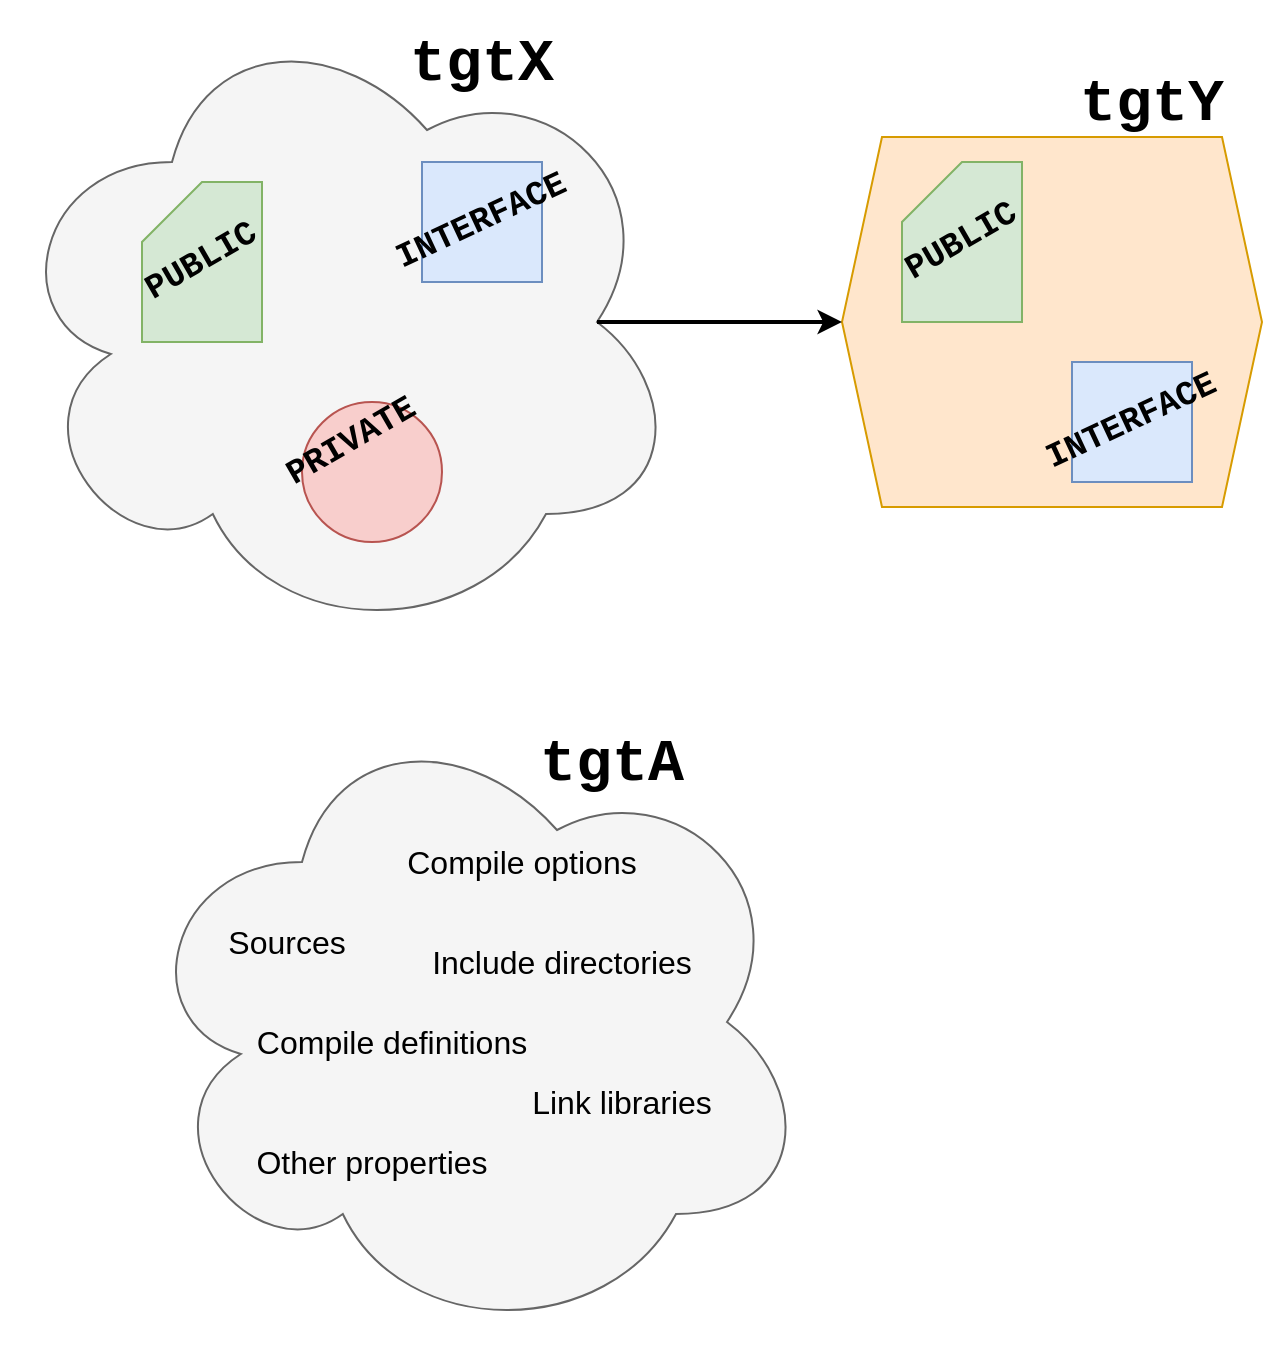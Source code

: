 <mxfile version="14.2.9" type="github">
  <diagram id="LKmkpp46hTWkXhTjWyJ0" name="Page-1">
    <mxGraphModel dx="1008" dy="858" grid="1" gridSize="10" guides="1" tooltips="1" connect="1" arrows="1" fold="1" page="1" pageScale="1" pageWidth="850" pageHeight="1100" math="0" shadow="0">
      <root>
        <mxCell id="0" />
        <mxCell id="1" parent="0" />
        <mxCell id="mG-zUL76Q8l5EKn-mLCW-15" value="" style="ellipse;shape=cloud;whiteSpace=wrap;html=1;fillColor=#f5f5f5;strokeColor=#666666;fontColor=#333333;" vertex="1" parent="1">
          <mxGeometry x="85" y="390" width="340" height="320" as="geometry" />
        </mxCell>
        <mxCell id="mG-zUL76Q8l5EKn-mLCW-31" value="" style="ellipse;shape=cloud;whiteSpace=wrap;html=1;fillColor=#f5f5f5;strokeColor=#666666;fontColor=#333333;" vertex="1" parent="1">
          <mxGeometry x="20" y="40" width="340" height="320" as="geometry" />
        </mxCell>
        <mxCell id="mG-zUL76Q8l5EKn-mLCW-2" value="" style="shape=card;whiteSpace=wrap;html=1;fillColor=#d5e8d4;strokeColor=#82b366;" vertex="1" parent="1">
          <mxGeometry x="90" y="130" width="60" height="80" as="geometry" />
        </mxCell>
        <mxCell id="mG-zUL76Q8l5EKn-mLCW-3" value="" style="ellipse;whiteSpace=wrap;html=1;aspect=fixed;fillColor=#f8cecc;strokeColor=#b85450;" vertex="1" parent="1">
          <mxGeometry x="170" y="240" width="70" height="70" as="geometry" />
        </mxCell>
        <mxCell id="mG-zUL76Q8l5EKn-mLCW-4" value="" style="shape=hexagon;perimeter=hexagonPerimeter2;whiteSpace=wrap;html=1;fixedSize=1;fillColor=#ffe6cc;strokeColor=#d79b00;" vertex="1" parent="1">
          <mxGeometry x="440" y="107.5" width="210" height="185" as="geometry" />
        </mxCell>
        <mxCell id="mG-zUL76Q8l5EKn-mLCW-8" value="" style="whiteSpace=wrap;html=1;aspect=fixed;fillColor=#dae8fc;strokeColor=#6c8ebf;" vertex="1" parent="1">
          <mxGeometry x="230" y="120" width="60" height="60" as="geometry" />
        </mxCell>
        <mxCell id="mG-zUL76Q8l5EKn-mLCW-10" value="&lt;font style=&quot;font-size: 17px&quot; face=&quot;Courier New&quot;&gt;&lt;b&gt;INTERFACE&lt;/b&gt;&lt;/font&gt;" style="text;html=1;strokeColor=none;fillColor=none;align=center;verticalAlign=middle;whiteSpace=wrap;rounded=0;rotation=-25;" vertex="1" parent="1">
          <mxGeometry x="205" y="140" width="110" height="20" as="geometry" />
        </mxCell>
        <mxCell id="mG-zUL76Q8l5EKn-mLCW-16" value="&lt;b&gt;&lt;font face=&quot;Courier New&quot; style=&quot;font-size: 30px&quot;&gt;tgtA&lt;/font&gt;&lt;/b&gt;" style="text;html=1;strokeColor=none;fillColor=none;align=center;verticalAlign=middle;whiteSpace=wrap;rounded=0;" vertex="1" parent="1">
          <mxGeometry x="290" y="410" width="70" height="20" as="geometry" />
        </mxCell>
        <mxCell id="mG-zUL76Q8l5EKn-mLCW-22" value="&lt;font style=&quot;font-size: 16px;&quot;&gt;Sources&lt;/font&gt;" style="text;html=1;strokeColor=none;fillColor=none;align=center;verticalAlign=middle;whiteSpace=wrap;rounded=0;fontSize=16;fontStyle=0" vertex="1" parent="1">
          <mxGeometry x="115" y="500" width="95" height="20" as="geometry" />
        </mxCell>
        <mxCell id="mG-zUL76Q8l5EKn-mLCW-23" value="&lt;font style=&quot;font-size: 16px;&quot;&gt;Compile options&lt;/font&gt;" style="text;html=1;strokeColor=none;fillColor=none;align=center;verticalAlign=middle;whiteSpace=wrap;rounded=0;fontSize=16;fontStyle=0" vertex="1" parent="1">
          <mxGeometry x="200" y="460" width="160" height="20" as="geometry" />
        </mxCell>
        <mxCell id="mG-zUL76Q8l5EKn-mLCW-24" value="&lt;font style=&quot;font-size: 16px;&quot;&gt;Compile definitions&lt;/font&gt;" style="text;html=1;strokeColor=none;fillColor=none;align=center;verticalAlign=middle;whiteSpace=wrap;rounded=0;fontSize=16;fontStyle=0" vertex="1" parent="1">
          <mxGeometry x="120" y="550" width="190" height="20" as="geometry" />
        </mxCell>
        <mxCell id="mG-zUL76Q8l5EKn-mLCW-25" value="&lt;font style=&quot;font-size: 16px;&quot;&gt;Include directories&lt;/font&gt;" style="text;html=1;strokeColor=none;fillColor=none;align=center;verticalAlign=middle;whiteSpace=wrap;rounded=0;fontSize=16;fontStyle=0" vertex="1" parent="1">
          <mxGeometry x="215" y="510" width="170" height="20" as="geometry" />
        </mxCell>
        <mxCell id="mG-zUL76Q8l5EKn-mLCW-26" value="&lt;font style=&quot;font-size: 16px;&quot;&gt;Link libraries&lt;/font&gt;" style="text;html=1;strokeColor=none;fillColor=none;align=center;verticalAlign=middle;whiteSpace=wrap;rounded=0;fontSize=16;fontStyle=0" vertex="1" parent="1">
          <mxGeometry x="265" y="580" width="130" height="20" as="geometry" />
        </mxCell>
        <mxCell id="mG-zUL76Q8l5EKn-mLCW-27" style="edgeStyle=orthogonalEdgeStyle;rounded=0;orthogonalLoop=1;jettySize=auto;html=1;exitX=0.5;exitY=1;exitDx=0;exitDy=0;strokeWidth=2;" edge="1" parent="1" source="mG-zUL76Q8l5EKn-mLCW-23" target="mG-zUL76Q8l5EKn-mLCW-23">
          <mxGeometry relative="1" as="geometry" />
        </mxCell>
        <mxCell id="mG-zUL76Q8l5EKn-mLCW-28" value="&lt;font style=&quot;font-size: 16px&quot;&gt;Other properties&lt;/font&gt;" style="text;html=1;strokeColor=none;fillColor=none;align=center;verticalAlign=middle;whiteSpace=wrap;rounded=0;fontSize=16;fontStyle=0" vertex="1" parent="1">
          <mxGeometry x="140" y="610" width="130" height="20" as="geometry" />
        </mxCell>
        <mxCell id="mG-zUL76Q8l5EKn-mLCW-32" value="&lt;b&gt;&lt;font face=&quot;Courier New&quot; style=&quot;font-size: 30px&quot;&gt;tgtX&lt;/font&gt;&lt;/b&gt;" style="text;html=1;strokeColor=none;fillColor=none;align=center;verticalAlign=middle;whiteSpace=wrap;rounded=0;" vertex="1" parent="1">
          <mxGeometry x="225" y="60" width="70" height="20" as="geometry" />
        </mxCell>
        <mxCell id="mG-zUL76Q8l5EKn-mLCW-38" style="edgeStyle=orthogonalEdgeStyle;rounded=0;orthogonalLoop=1;jettySize=auto;html=1;exitX=0.5;exitY=1;exitDx=0;exitDy=0;strokeWidth=2;" edge="1" parent="1">
          <mxGeometry relative="1" as="geometry">
            <mxPoint x="215" y="130" as="sourcePoint" />
            <mxPoint x="215" y="130" as="targetPoint" />
          </mxGeometry>
        </mxCell>
        <mxCell id="mG-zUL76Q8l5EKn-mLCW-40" value="&lt;font style=&quot;font-size: 17px&quot; face=&quot;Courier New&quot;&gt;&lt;b&gt;PUBLIC&lt;/b&gt;&lt;/font&gt;" style="text;html=1;strokeColor=none;fillColor=none;align=center;verticalAlign=middle;whiteSpace=wrap;rounded=0;rotation=-30;" vertex="1" parent="1">
          <mxGeometry x="80" y="160" width="80" height="20" as="geometry" />
        </mxCell>
        <mxCell id="mG-zUL76Q8l5EKn-mLCW-41" value="&lt;font style=&quot;font-size: 17px&quot; face=&quot;Courier New&quot;&gt;&lt;b&gt;PRIVATE&lt;/b&gt;&lt;/font&gt;" style="text;html=1;strokeColor=none;fillColor=none;align=center;verticalAlign=middle;whiteSpace=wrap;rounded=0;rotation=-30;" vertex="1" parent="1">
          <mxGeometry x="140" y="250" width="110" height="20" as="geometry" />
        </mxCell>
        <mxCell id="mG-zUL76Q8l5EKn-mLCW-42" value="&lt;b&gt;&lt;font face=&quot;Courier New&quot; style=&quot;font-size: 30px&quot;&gt;tgtY&lt;/font&gt;&lt;/b&gt;" style="text;html=1;strokeColor=none;fillColor=none;align=center;verticalAlign=middle;whiteSpace=wrap;rounded=0;" vertex="1" parent="1">
          <mxGeometry x="560" y="80" width="70" height="20" as="geometry" />
        </mxCell>
        <mxCell id="mG-zUL76Q8l5EKn-mLCW-43" value="" style="shape=card;whiteSpace=wrap;html=1;fillColor=#d5e8d4;strokeColor=#82b366;" vertex="1" parent="1">
          <mxGeometry x="470" y="120" width="60" height="80" as="geometry" />
        </mxCell>
        <mxCell id="mG-zUL76Q8l5EKn-mLCW-44" value="" style="whiteSpace=wrap;html=1;aspect=fixed;fillColor=#dae8fc;strokeColor=#6c8ebf;" vertex="1" parent="1">
          <mxGeometry x="555" y="220" width="60" height="60" as="geometry" />
        </mxCell>
        <mxCell id="mG-zUL76Q8l5EKn-mLCW-45" value="&lt;font style=&quot;font-size: 17px&quot; face=&quot;Courier New&quot;&gt;&lt;b&gt;INTERFACE&lt;/b&gt;&lt;/font&gt;" style="text;html=1;strokeColor=none;fillColor=none;align=center;verticalAlign=middle;whiteSpace=wrap;rounded=0;rotation=-25;" vertex="1" parent="1">
          <mxGeometry x="530" y="240" width="110" height="20" as="geometry" />
        </mxCell>
        <mxCell id="mG-zUL76Q8l5EKn-mLCW-46" value="&lt;font style=&quot;font-size: 17px&quot; face=&quot;Courier New&quot;&gt;&lt;b&gt;PUBLIC&lt;/b&gt;&lt;/font&gt;" style="text;html=1;strokeColor=none;fillColor=none;align=center;verticalAlign=middle;whiteSpace=wrap;rounded=0;rotation=-30;" vertex="1" parent="1">
          <mxGeometry x="460" y="150" width="80" height="20" as="geometry" />
        </mxCell>
        <mxCell id="mG-zUL76Q8l5EKn-mLCW-47" value="" style="endArrow=classic;html=1;strokeWidth=2;fontSize=16;entryX=0;entryY=0.5;entryDx=0;entryDy=0;exitX=0.875;exitY=0.5;exitDx=0;exitDy=0;exitPerimeter=0;" edge="1" parent="1" source="mG-zUL76Q8l5EKn-mLCW-31" target="mG-zUL76Q8l5EKn-mLCW-4">
          <mxGeometry width="50" height="50" relative="1" as="geometry">
            <mxPoint x="345" y="240" as="sourcePoint" />
            <mxPoint x="395" y="190" as="targetPoint" />
          </mxGeometry>
        </mxCell>
      </root>
    </mxGraphModel>
  </diagram>
</mxfile>
